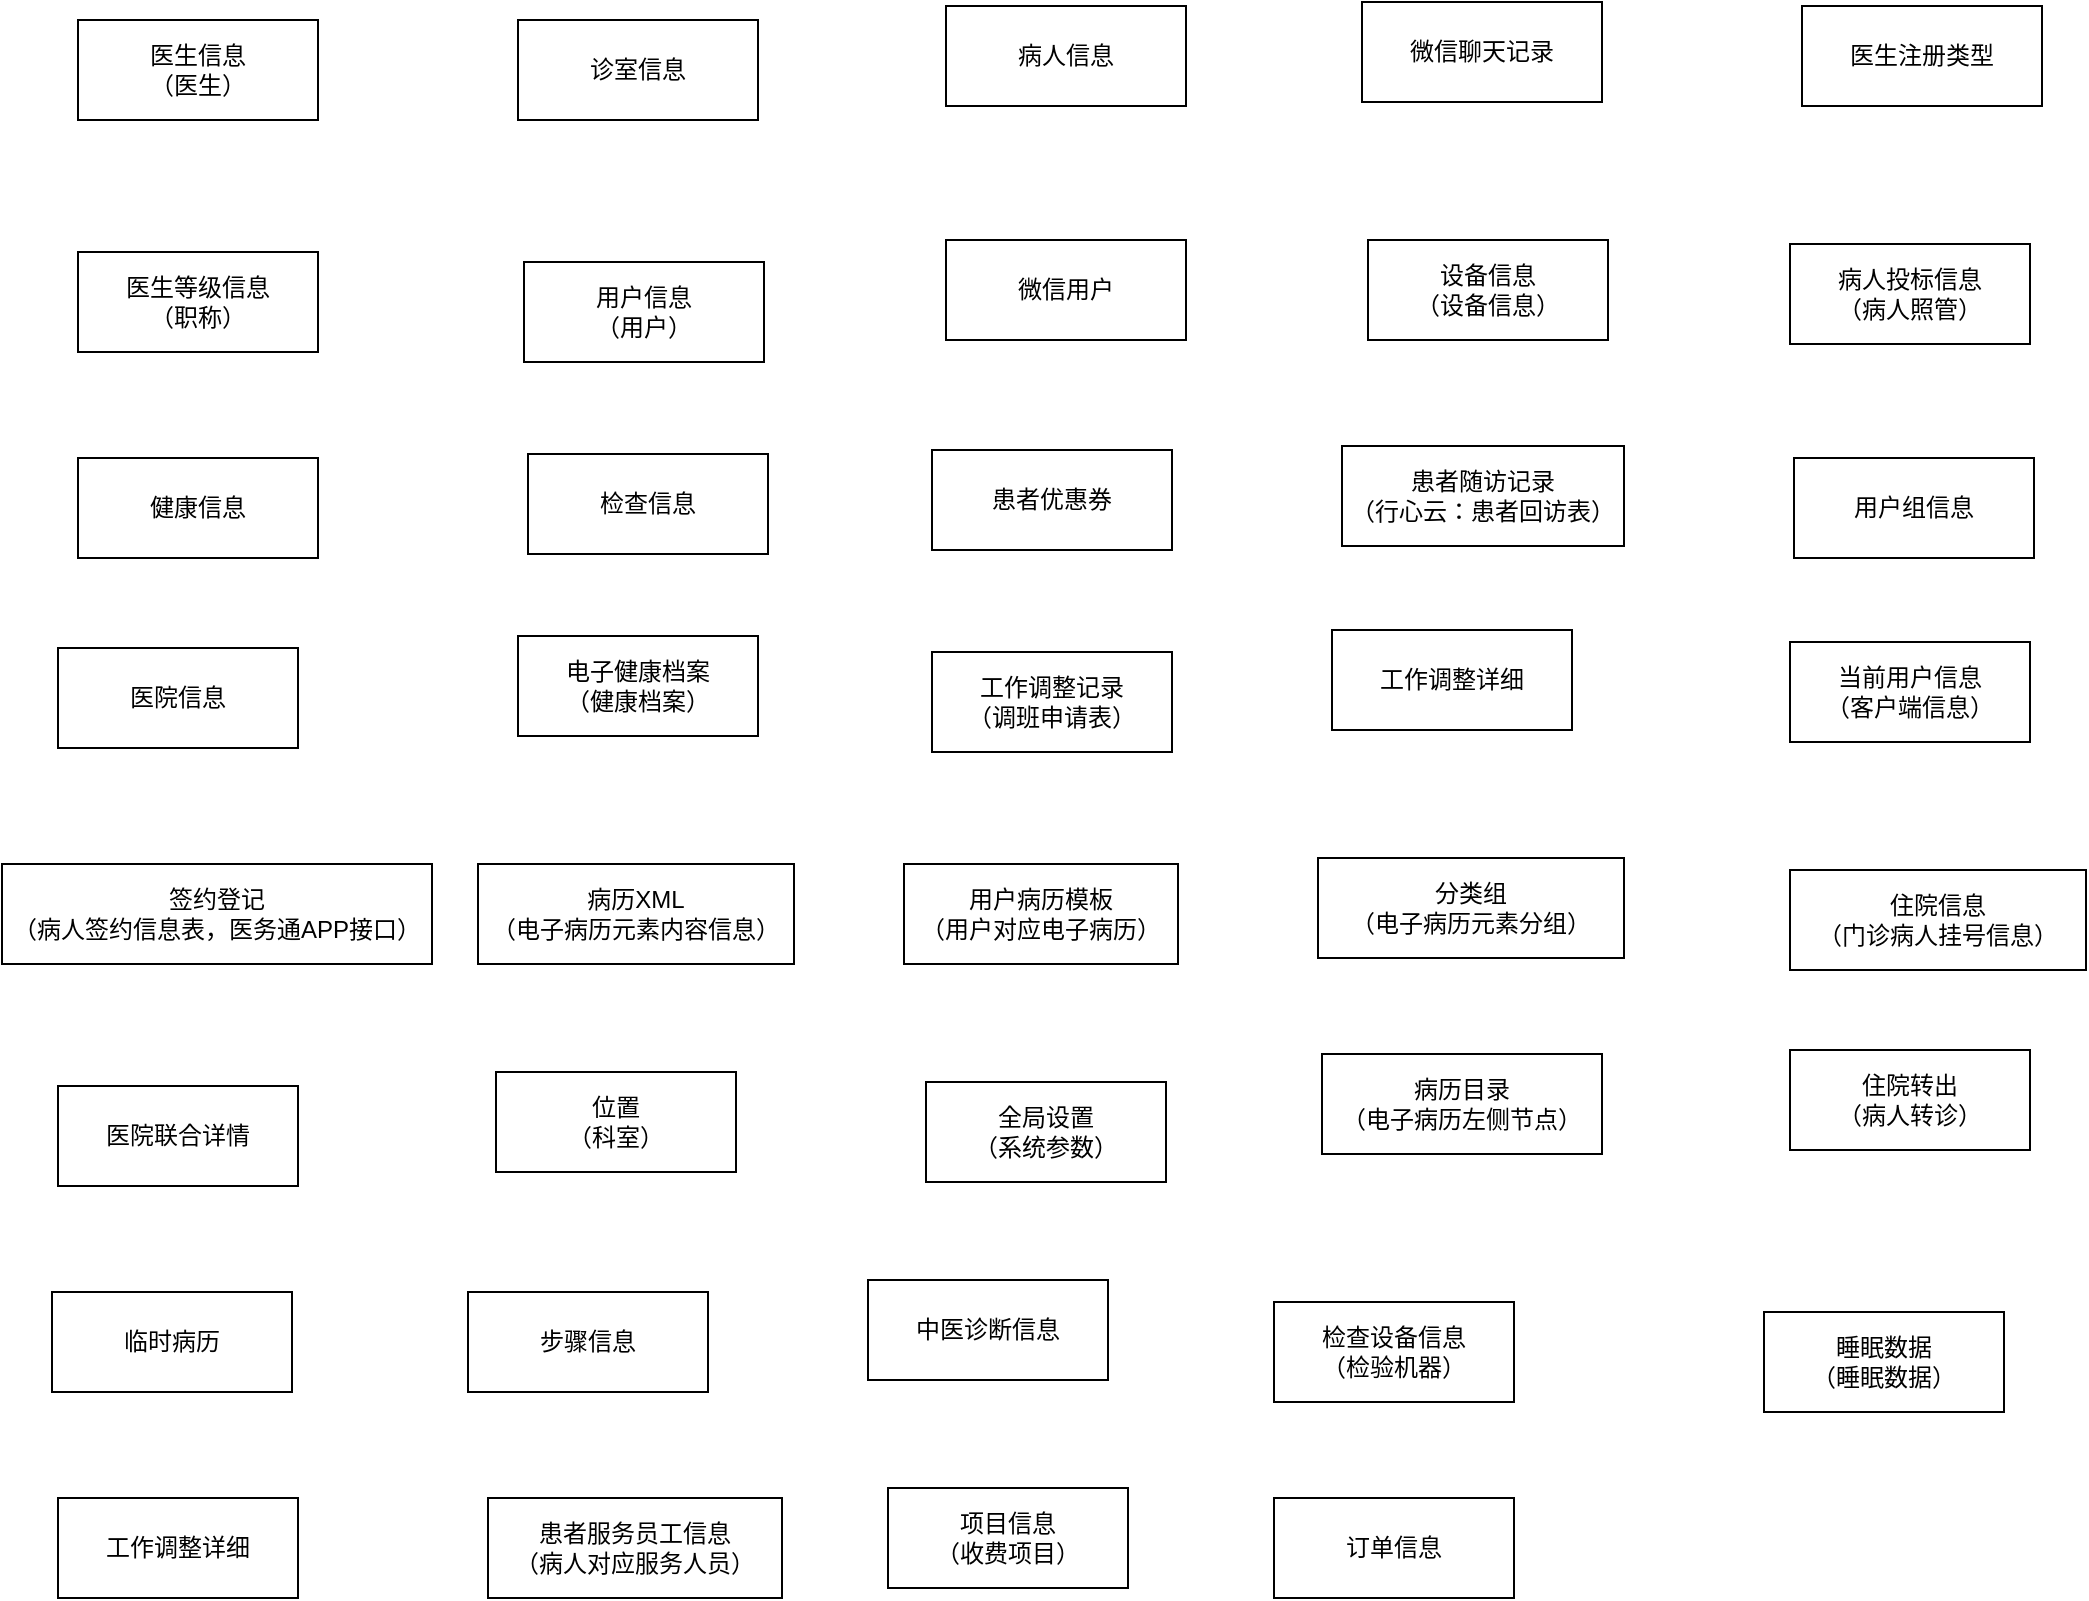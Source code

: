 <mxfile version="24.7.1" type="github">
  <diagram name="第 1 页" id="1ps2bYv6ScKSguF08gRz">
    <mxGraphModel dx="3088" dy="1949" grid="0" gridSize="10" guides="1" tooltips="1" connect="1" arrows="1" fold="1" page="1" pageScale="1" pageWidth="827" pageHeight="1169" math="0" shadow="0">
      <root>
        <mxCell id="0" />
        <mxCell id="1" parent="0" />
        <mxCell id="49B0i8A7i4MzncCd7AZk-1" value="诊室信息" style="rounded=0;whiteSpace=wrap;html=1;" parent="1" vertex="1">
          <mxGeometry x="-571" y="-822" width="120" height="50" as="geometry" />
        </mxCell>
        <mxCell id="49B0i8A7i4MzncCd7AZk-2" value="医生等级信息&lt;div&gt;（职称）&lt;/div&gt;" style="rounded=0;whiteSpace=wrap;html=1;" parent="1" vertex="1">
          <mxGeometry x="-791" y="-706" width="120" height="50" as="geometry" />
        </mxCell>
        <mxCell id="49B0i8A7i4MzncCd7AZk-3" value="医生信息&lt;div&gt;（医生）&lt;/div&gt;" style="rounded=0;whiteSpace=wrap;html=1;" parent="1" vertex="1">
          <mxGeometry x="-791" y="-822" width="120" height="50" as="geometry" />
        </mxCell>
        <mxCell id="49B0i8A7i4MzncCd7AZk-4" value="用户信息&lt;div&gt;（用户）&lt;/div&gt;" style="rounded=0;whiteSpace=wrap;html=1;" parent="1" vertex="1">
          <mxGeometry x="-568" y="-701" width="120" height="50" as="geometry" />
        </mxCell>
        <mxCell id="49B0i8A7i4MzncCd7AZk-5" value="病人信息" style="rounded=0;whiteSpace=wrap;html=1;" parent="1" vertex="1">
          <mxGeometry x="-357" y="-829" width="120" height="50" as="geometry" />
        </mxCell>
        <mxCell id="49B0i8A7i4MzncCd7AZk-6" value="微信用户" style="rounded=0;whiteSpace=wrap;html=1;" parent="1" vertex="1">
          <mxGeometry x="-357" y="-712" width="120" height="50" as="geometry" />
        </mxCell>
        <mxCell id="49B0i8A7i4MzncCd7AZk-7" value="健康信息" style="rounded=0;whiteSpace=wrap;html=1;" parent="1" vertex="1">
          <mxGeometry x="-791" y="-603" width="120" height="50" as="geometry" />
        </mxCell>
        <mxCell id="49B0i8A7i4MzncCd7AZk-8" value="检查信息" style="rounded=0;whiteSpace=wrap;html=1;" parent="1" vertex="1">
          <mxGeometry x="-566" y="-605" width="120" height="50" as="geometry" />
        </mxCell>
        <mxCell id="49B0i8A7i4MzncCd7AZk-9" value="患者优惠券" style="rounded=0;whiteSpace=wrap;html=1;" parent="1" vertex="1">
          <mxGeometry x="-364" y="-607" width="120" height="50" as="geometry" />
        </mxCell>
        <mxCell id="49B0i8A7i4MzncCd7AZk-10" value="微信聊天记录" style="rounded=0;whiteSpace=wrap;html=1;" parent="1" vertex="1">
          <mxGeometry x="-149" y="-831" width="120" height="50" as="geometry" />
        </mxCell>
        <mxCell id="49B0i8A7i4MzncCd7AZk-12" value="设备信息&lt;div&gt;（设备信息）&lt;/div&gt;" style="rounded=0;whiteSpace=wrap;html=1;" parent="1" vertex="1">
          <mxGeometry x="-146" y="-712" width="120" height="50" as="geometry" />
        </mxCell>
        <mxCell id="49B0i8A7i4MzncCd7AZk-13" value="患者随访记录&lt;div&gt;（行心云：患者回访表）&lt;/div&gt;" style="rounded=0;whiteSpace=wrap;html=1;" parent="1" vertex="1">
          <mxGeometry x="-159" y="-609" width="141" height="50" as="geometry" />
        </mxCell>
        <mxCell id="49B0i8A7i4MzncCd7AZk-14" value="医院信息" style="rounded=0;whiteSpace=wrap;html=1;" parent="1" vertex="1">
          <mxGeometry x="-801" y="-508" width="120" height="50" as="geometry" />
        </mxCell>
        <mxCell id="49B0i8A7i4MzncCd7AZk-16" value="电子健康档案&lt;div&gt;（健康档案）&lt;/div&gt;" style="rounded=0;whiteSpace=wrap;html=1;" parent="1" vertex="1">
          <mxGeometry x="-571" y="-514" width="120" height="50" as="geometry" />
        </mxCell>
        <mxCell id="49B0i8A7i4MzncCd7AZk-17" value="工作调整记录&lt;div&gt;（调班申请表）&lt;br&gt;&lt;/div&gt;" style="rounded=0;whiteSpace=wrap;html=1;" parent="1" vertex="1">
          <mxGeometry x="-364" y="-506" width="120" height="50" as="geometry" />
        </mxCell>
        <mxCell id="49B0i8A7i4MzncCd7AZk-18" value="工作调整详细" style="rounded=0;whiteSpace=wrap;html=1;" parent="1" vertex="1">
          <mxGeometry x="-164" y="-517" width="120" height="50" as="geometry" />
        </mxCell>
        <mxCell id="49B0i8A7i4MzncCd7AZk-19" value="签约登记&lt;div&gt;（病人签约信息表，医务通APP接口）&lt;/div&gt;" style="rounded=0;whiteSpace=wrap;html=1;" parent="1" vertex="1">
          <mxGeometry x="-829" y="-400" width="215" height="50" as="geometry" />
        </mxCell>
        <mxCell id="49B0i8A7i4MzncCd7AZk-21" value="病历XML&lt;div&gt;（电子病历元素内容信息）&lt;/div&gt;" style="rounded=0;whiteSpace=wrap;html=1;" parent="1" vertex="1">
          <mxGeometry x="-591" y="-400" width="158" height="50" as="geometry" />
        </mxCell>
        <mxCell id="49B0i8A7i4MzncCd7AZk-22" value="用户病历模板&lt;div&gt;（用户对应电子病历）&lt;/div&gt;" style="rounded=0;whiteSpace=wrap;html=1;" parent="1" vertex="1">
          <mxGeometry x="-378" y="-400" width="137" height="50" as="geometry" />
        </mxCell>
        <mxCell id="49B0i8A7i4MzncCd7AZk-23" value="分类组&lt;div&gt;（电子病历元素分组）&lt;/div&gt;" style="rounded=0;whiteSpace=wrap;html=1;" parent="1" vertex="1">
          <mxGeometry x="-171" y="-403" width="153" height="50" as="geometry" />
        </mxCell>
        <mxCell id="49B0i8A7i4MzncCd7AZk-24" value="医院联合详情" style="rounded=0;whiteSpace=wrap;html=1;" parent="1" vertex="1">
          <mxGeometry x="-801" y="-289" width="120" height="50" as="geometry" />
        </mxCell>
        <mxCell id="49B0i8A7i4MzncCd7AZk-25" value="位置&lt;div&gt;（科室）&lt;/div&gt;" style="rounded=0;whiteSpace=wrap;html=1;" parent="1" vertex="1">
          <mxGeometry x="-582" y="-296" width="120" height="50" as="geometry" />
        </mxCell>
        <mxCell id="49B0i8A7i4MzncCd7AZk-26" value="全局设置&lt;div&gt;（系统参数）&lt;/div&gt;" style="rounded=0;whiteSpace=wrap;html=1;" parent="1" vertex="1">
          <mxGeometry x="-367" y="-291" width="120" height="50" as="geometry" />
        </mxCell>
        <mxCell id="49B0i8A7i4MzncCd7AZk-27" value="病历目录&lt;div&gt;（电子病历左侧节点）&lt;/div&gt;" style="rounded=0;whiteSpace=wrap;html=1;" parent="1" vertex="1">
          <mxGeometry x="-169" y="-305" width="140" height="50" as="geometry" />
        </mxCell>
        <mxCell id="49B0i8A7i4MzncCd7AZk-28" value="临时病历" style="rounded=0;whiteSpace=wrap;html=1;" parent="1" vertex="1">
          <mxGeometry x="-804" y="-186" width="120" height="50" as="geometry" />
        </mxCell>
        <mxCell id="49B0i8A7i4MzncCd7AZk-29" value="步骤信息" style="rounded=0;whiteSpace=wrap;html=1;" parent="1" vertex="1">
          <mxGeometry x="-596" y="-186" width="120" height="50" as="geometry" />
        </mxCell>
        <mxCell id="49B0i8A7i4MzncCd7AZk-30" value="中医诊断信息" style="rounded=0;whiteSpace=wrap;html=1;" parent="1" vertex="1">
          <mxGeometry x="-396" y="-192" width="120" height="50" as="geometry" />
        </mxCell>
        <mxCell id="49B0i8A7i4MzncCd7AZk-31" value="检查设备信息&lt;div&gt;（检验机器）&lt;/div&gt;" style="rounded=0;whiteSpace=wrap;html=1;" parent="1" vertex="1">
          <mxGeometry x="-193" y="-181" width="120" height="50" as="geometry" />
        </mxCell>
        <mxCell id="49B0i8A7i4MzncCd7AZk-32" value="工作调整详细" style="rounded=0;whiteSpace=wrap;html=1;" parent="1" vertex="1">
          <mxGeometry x="-801" y="-83" width="120" height="50" as="geometry" />
        </mxCell>
        <mxCell id="49B0i8A7i4MzncCd7AZk-33" value=" 患者服务员工信息&lt;div&gt;（病人对应服务人员）&lt;/div&gt;" style="rounded=0;whiteSpace=wrap;html=1;" parent="1" vertex="1">
          <mxGeometry x="-586" y="-83" width="147" height="50" as="geometry" />
        </mxCell>
        <mxCell id="49B0i8A7i4MzncCd7AZk-34" value=" 项目信息&lt;div&gt;（收费项目）&lt;/div&gt;" style="rounded=0;whiteSpace=wrap;html=1;" parent="1" vertex="1">
          <mxGeometry x="-386" y="-88" width="120" height="50" as="geometry" />
        </mxCell>
        <mxCell id="49B0i8A7i4MzncCd7AZk-35" value=" 订单信息" style="rounded=0;whiteSpace=wrap;html=1;" parent="1" vertex="1">
          <mxGeometry x="-193" y="-83" width="120" height="50" as="geometry" />
        </mxCell>
        <mxCell id="49B0i8A7i4MzncCd7AZk-36" value="医生注册类型" style="rounded=0;whiteSpace=wrap;html=1;" parent="1" vertex="1">
          <mxGeometry x="71" y="-829" width="120" height="50" as="geometry" />
        </mxCell>
        <mxCell id="49B0i8A7i4MzncCd7AZk-37" value="病人投标信息&lt;div&gt;（病人照管）&lt;/div&gt;" style="rounded=0;whiteSpace=wrap;html=1;" parent="1" vertex="1">
          <mxGeometry x="65" y="-710" width="120" height="50" as="geometry" />
        </mxCell>
        <mxCell id="49B0i8A7i4MzncCd7AZk-38" value="用户组信息" style="rounded=0;whiteSpace=wrap;html=1;" parent="1" vertex="1">
          <mxGeometry x="67" y="-603" width="120" height="50" as="geometry" />
        </mxCell>
        <mxCell id="49B0i8A7i4MzncCd7AZk-40" value="当前用户信息&lt;div&gt;（客户端信息）&lt;/div&gt;" style="rounded=0;whiteSpace=wrap;html=1;" parent="1" vertex="1">
          <mxGeometry x="65" y="-511" width="120" height="50" as="geometry" />
        </mxCell>
        <mxCell id="cfP9h9S7qBykJxQNAteL-1" value="住院信息&lt;div&gt;（门诊病人挂号信息）&lt;/div&gt;" style="rounded=0;whiteSpace=wrap;html=1;" vertex="1" parent="1">
          <mxGeometry x="65" y="-397" width="148" height="50" as="geometry" />
        </mxCell>
        <mxCell id="cfP9h9S7qBykJxQNAteL-2" value="住院转出&lt;div&gt;（病人转诊）&lt;/div&gt;" style="rounded=0;whiteSpace=wrap;html=1;" vertex="1" parent="1">
          <mxGeometry x="65" y="-307" width="120" height="50" as="geometry" />
        </mxCell>
        <mxCell id="cfP9h9S7qBykJxQNAteL-3" value="睡眠数据&lt;br&gt;&lt;div&gt;（睡眠数据）&lt;/div&gt;" style="rounded=0;whiteSpace=wrap;html=1;" vertex="1" parent="1">
          <mxGeometry x="52" y="-176" width="120" height="50" as="geometry" />
        </mxCell>
      </root>
    </mxGraphModel>
  </diagram>
</mxfile>
